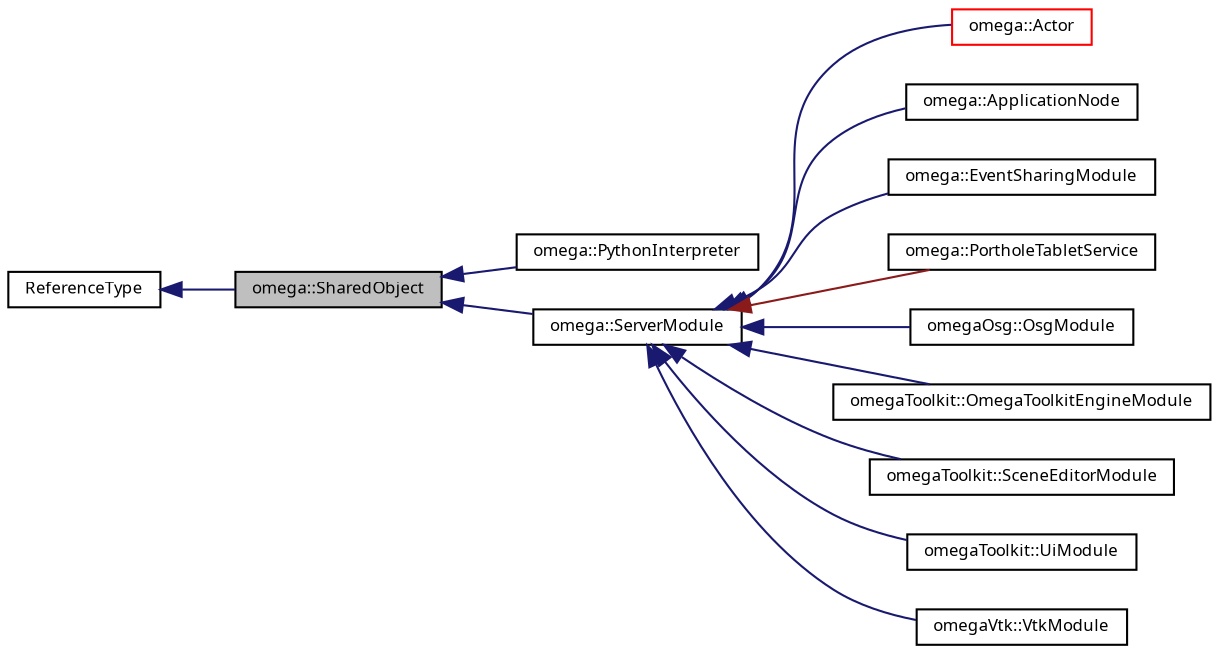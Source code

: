 digraph G
{
  bgcolor="transparent";
  edge [fontname="FreeSans.ttf",fontsize="8",labelfontname="FreeSans.ttf",labelfontsize="8"];
  node [fontname="FreeSans.ttf",fontsize="8",shape=record];
  rankdir=LR;
  Node1 [label="omega::SharedObject",height=0.2,width=0.4,color="black", fillcolor="grey75", style="filled" fontcolor="black"];
  Node2 -> Node1 [dir=back,color="midnightblue",fontsize="8",style="solid",fontname="FreeSans.ttf"];
  Node2 [label="ReferenceType",height=0.2,width=0.4,color="black",URL="$class_reference_type.html"];
  Node1 -> Node3 [dir=back,color="midnightblue",fontsize="8",style="solid",fontname="FreeSans.ttf"];
  Node3 [label="omega::PythonInterpreter",height=0.2,width=0.4,color="black",URL="$classomega_1_1_python_interpreter.html"];
  Node1 -> Node4 [dir=back,color="midnightblue",fontsize="8",style="solid",fontname="FreeSans.ttf"];
  Node4 [label="omega::ServerModule",height=0.2,width=0.4,color="black",URL="$classomega_1_1_server_module.html"];
  Node4 -> Node5 [dir=back,color="midnightblue",fontsize="8",style="solid",fontname="FreeSans.ttf"];
  Node5 [label="omega::Actor",height=0.2,width=0.4,color="red",URL="$classomega_1_1_actor.html"];
  Node4 -> Node6 [dir=back,color="midnightblue",fontsize="8",style="solid",fontname="FreeSans.ttf"];
  Node6 [label="omega::ApplicationNode",height=0.2,width=0.4,color="black",URL="$classomega_1_1_application_node.html"];
  Node4 -> Node7 [dir=back,color="midnightblue",fontsize="8",style="solid",fontname="FreeSans.ttf"];
  Node7 [label="omega::EventSharingModule",height=0.2,width=0.4,color="black",URL="$classomega_1_1_event_sharing_module.html"];
  Node4 -> Node8 [dir=back,color="firebrick4",fontsize="8",style="solid",fontname="FreeSans.ttf"];
  Node8 [label="omega::PortholeTabletService",height=0.2,width=0.4,color="black",URL="$classomega_1_1_porthole_tablet_service.html",tooltip="Implements an interface to tablet device applications using the Porthole protocol."];
  Node4 -> Node9 [dir=back,color="midnightblue",fontsize="8",style="solid",fontname="FreeSans.ttf"];
  Node9 [label="omegaOsg::OsgModule",height=0.2,width=0.4,color="black",URL="$classomega_osg_1_1_osg_module.html"];
  Node4 -> Node10 [dir=back,color="midnightblue",fontsize="8",style="solid",fontname="FreeSans.ttf"];
  Node10 [label="omegaToolkit::OmegaToolkitEngineModule",height=0.2,width=0.4,color="black",URL="$classomega_toolkit_1_1_omega_toolkit_engine_module.html"];
  Node4 -> Node11 [dir=back,color="midnightblue",fontsize="8",style="solid",fontname="FreeSans.ttf"];
  Node11 [label="omegaToolkit::SceneEditorModule",height=0.2,width=0.4,color="black",URL="$classomega_toolkit_1_1_scene_editor_module.html"];
  Node4 -> Node12 [dir=back,color="midnightblue",fontsize="8",style="solid",fontname="FreeSans.ttf"];
  Node12 [label="omegaToolkit::UiModule",height=0.2,width=0.4,color="black",URL="$classomega_toolkit_1_1_ui_module.html"];
  Node4 -> Node13 [dir=back,color="midnightblue",fontsize="8",style="solid",fontname="FreeSans.ttf"];
  Node13 [label="omegaVtk::VtkModule",height=0.2,width=0.4,color="black",URL="$classomega_vtk_1_1_vtk_module.html"];
}
